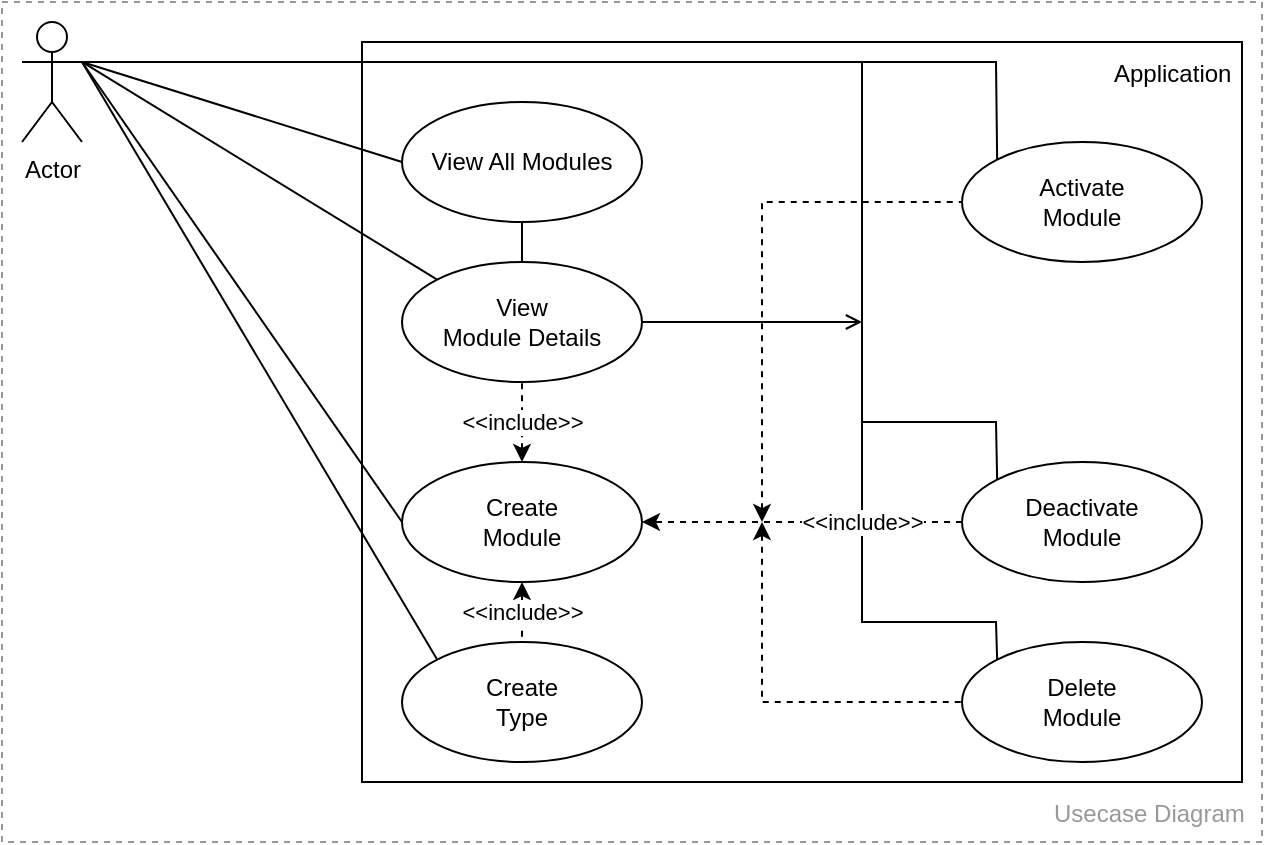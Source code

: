 <mxfile>
    <diagram id="nOcKzkcKtDOCdlmjh1c7" name="Page-1">
        <mxGraphModel dx="1404" dy="567" grid="1" gridSize="10" guides="1" tooltips="1" connect="1" arrows="1" fold="1" page="1" pageScale="1" pageWidth="850" pageHeight="1100" background="#ffffff" math="0" shadow="0">
            <root>
                <mxCell id="0"/>
                <mxCell id="1" parent="0"/>
                <mxCell id="2" value="&lt;span style=&quot;color: rgba(0 , 0 , 0 , 0) ; font-family: monospace ; font-size: 0px&quot;&gt;%3CmxGraphModel%3E%3Croot%3E%3CmxCell%20id%3D%220%22%2F%3E%3CmxCell%20id%3D%221%22%20parent%3D%220%22%2F%3E%3CmxCell%20id%3D%222%22%20value%3D%22Client%22%20style%3D%22shape%3DumlActor%3BverticalLabelPosition%3Dbottom%3BverticalAlign%3Dtop%3Bhtml%3D1%3B%22%20vertex%3D%221%22%20parent%3D%221%22%3E%3CmxGeometry%20x%3D%2240%22%20y%3D%2280%22%20width%3D%2230%22%20height%3D%2260%22%20as%3D%22geometry%22%2F%3E%3C%2FmxCell%3E%3C%2Froot%3E%3C%2FmxGraphModel%3E&lt;/span&gt;" style="rounded=0;whiteSpace=wrap;html=1;fillColor=none;strokeColor=#999999;dashed=1;" parent="1" vertex="1">
                    <mxGeometry width="630" height="420" as="geometry"/>
                </mxCell>
                <mxCell id="94" value="" style="rounded=0;whiteSpace=wrap;html=1;fillColor=none;strokeColor=default;" vertex="1" parent="1">
                    <mxGeometry x="180" y="20" width="440" height="370" as="geometry"/>
                </mxCell>
                <mxCell id="85" value="Usecase Diagram" style="text;strokeColor=none;fillColor=none;align=left;verticalAlign=middle;spacingLeft=4;spacingRight=4;overflow=hidden;points=[[0,0.5],[1,0.5]];portConstraint=eastwest;rotatable=0;fontColor=#999999;" parent="1" vertex="1">
                    <mxGeometry x="520" y="390" width="110" height="30" as="geometry"/>
                </mxCell>
                <mxCell id="126" style="edgeStyle=none;rounded=0;html=1;exitX=0.5;exitY=1;exitDx=0;exitDy=0;entryX=0.5;entryY=0;entryDx=0;entryDy=0;fontColor=#000000;startArrow=none;startFill=0;endArrow=none;endFill=0;" edge="1" parent="1" source="87" target="88">
                    <mxGeometry relative="1" as="geometry"/>
                </mxCell>
                <mxCell id="87" value="View All Modules" style="ellipse;whiteSpace=wrap;html=1;" vertex="1" parent="1">
                    <mxGeometry x="200" y="50" width="120" height="60" as="geometry"/>
                </mxCell>
                <mxCell id="129" style="edgeStyle=none;rounded=0;html=1;exitX=1;exitY=0.5;exitDx=0;exitDy=0;fontColor=#000000;startArrow=none;startFill=0;endArrow=open;endFill=0;" edge="1" parent="1" source="88">
                    <mxGeometry relative="1" as="geometry">
                        <mxPoint x="430" y="160" as="targetPoint"/>
                    </mxGeometry>
                </mxCell>
                <mxCell id="88" value="View&lt;br&gt;Module Details" style="ellipse;whiteSpace=wrap;html=1;" vertex="1" parent="1">
                    <mxGeometry x="200" y="130" width="120" height="60" as="geometry"/>
                </mxCell>
                <mxCell id="89" value="Activate&lt;br&gt;Module" style="ellipse;whiteSpace=wrap;html=1;" vertex="1" parent="1">
                    <mxGeometry x="480" y="70" width="120" height="60" as="geometry"/>
                </mxCell>
                <mxCell id="128" style="edgeStyle=none;rounded=0;html=1;exitX=0;exitY=0;exitDx=0;exitDy=0;fontColor=#000000;startArrow=none;startFill=0;endArrow=none;endFill=0;" edge="1" parent="1" source="90">
                    <mxGeometry relative="1" as="geometry">
                        <mxPoint x="430" y="210" as="targetPoint"/>
                        <Array as="points">
                            <mxPoint x="497" y="210"/>
                        </Array>
                    </mxGeometry>
                </mxCell>
                <mxCell id="90" value="Deactivate&lt;br&gt;Module" style="ellipse;whiteSpace=wrap;html=1;" vertex="1" parent="1">
                    <mxGeometry x="480" y="230" width="120" height="60" as="geometry"/>
                </mxCell>
                <mxCell id="127" style="edgeStyle=none;rounded=0;html=1;exitX=0;exitY=0;exitDx=0;exitDy=0;entryX=0;entryY=0;entryDx=0;entryDy=0;fontColor=#000000;startArrow=none;startFill=0;endArrow=none;endFill=0;" edge="1" parent="1" source="92" target="89">
                    <mxGeometry relative="1" as="geometry">
                        <Array as="points">
                            <mxPoint x="497" y="310"/>
                            <mxPoint x="430" y="310"/>
                            <mxPoint x="430" y="30"/>
                            <mxPoint x="497" y="30"/>
                        </Array>
                    </mxGeometry>
                </mxCell>
                <mxCell id="92" value="Delete&lt;br&gt;Module" style="ellipse;whiteSpace=wrap;html=1;" vertex="1" parent="1">
                    <mxGeometry x="480" y="320" width="120" height="60" as="geometry"/>
                </mxCell>
                <mxCell id="93" value="Create&lt;br&gt;Type" style="ellipse;whiteSpace=wrap;html=1;" vertex="1" parent="1">
                    <mxGeometry x="200" y="320" width="120" height="60" as="geometry"/>
                </mxCell>
                <mxCell id="95" value="Application" style="text;strokeColor=none;fillColor=none;align=left;verticalAlign=middle;spacingLeft=4;spacingRight=4;overflow=hidden;points=[[0,0.5],[1,0.5]];portConstraint=eastwest;rotatable=0;fontColor=#000000;" vertex="1" parent="1">
                    <mxGeometry x="550" y="20" width="70" height="30" as="geometry"/>
                </mxCell>
                <mxCell id="107" style="edgeStyle=none;html=1;exitX=1;exitY=0.333;exitDx=0;exitDy=0;exitPerimeter=0;entryX=0;entryY=0.5;entryDx=0;entryDy=0;fontColor=#000000;endArrow=none;endFill=0;" edge="1" parent="1" source="104" target="87">
                    <mxGeometry relative="1" as="geometry"/>
                </mxCell>
                <mxCell id="108" style="edgeStyle=none;html=1;exitX=1;exitY=0.333;exitDx=0;exitDy=0;exitPerimeter=0;entryX=0;entryY=0.5;entryDx=0;entryDy=0;fontColor=#000000;endArrow=none;endFill=0;" edge="1" parent="1" source="104" target="91">
                    <mxGeometry relative="1" as="geometry"/>
                </mxCell>
                <mxCell id="109" style="edgeStyle=none;html=1;exitX=1;exitY=0.333;exitDx=0;exitDy=0;exitPerimeter=0;entryX=0;entryY=0;entryDx=0;entryDy=0;fontColor=#000000;endArrow=none;endFill=0;" edge="1" parent="1" source="104" target="88">
                    <mxGeometry relative="1" as="geometry"/>
                </mxCell>
                <mxCell id="117" style="edgeStyle=none;html=1;exitX=1;exitY=0.333;exitDx=0;exitDy=0;exitPerimeter=0;entryX=0;entryY=0;entryDx=0;entryDy=0;fontColor=#000000;endArrow=none;endFill=0;" edge="1" parent="1" source="104" target="93">
                    <mxGeometry relative="1" as="geometry"/>
                </mxCell>
                <mxCell id="120" style="edgeStyle=none;html=1;exitX=1;exitY=0.333;exitDx=0;exitDy=0;exitPerimeter=0;fontColor=#000000;endArrow=none;endFill=0;rounded=0;" edge="1" parent="1" source="104">
                    <mxGeometry relative="1" as="geometry">
                        <mxPoint x="430" y="30" as="targetPoint"/>
                        <Array as="points"/>
                    </mxGeometry>
                </mxCell>
                <mxCell id="104" value="Actor" style="shape=umlActor;verticalLabelPosition=bottom;verticalAlign=top;html=1;" vertex="1" parent="1">
                    <mxGeometry x="10" y="10" width="30" height="60" as="geometry"/>
                </mxCell>
                <mxCell id="114" value="&amp;lt;&amp;lt;include&amp;gt;&amp;gt;" style="edgeStyle=none;html=1;entryX=0.5;entryY=1;entryDx=0;entryDy=0;labelBackgroundColor=default;startArrow=classic;startFill=1;endArrow=none;endFill=0;dashed=1;exitX=0.5;exitY=0;exitDx=0;exitDy=0;" edge="1" parent="1" source="91" target="88">
                    <mxGeometry relative="1" as="geometry">
                        <mxPoint x="660.001" y="215.0" as="sourcePoint"/>
                        <mxPoint x="734.659" y="92.18" as="targetPoint"/>
                    </mxGeometry>
                </mxCell>
                <mxCell id="91" value="Create&lt;br&gt;Module" style="ellipse;whiteSpace=wrap;html=1;" vertex="1" parent="1">
                    <mxGeometry x="200" y="230" width="120" height="60" as="geometry"/>
                </mxCell>
                <mxCell id="118" value="&amp;lt;&amp;lt;include&amp;gt;&amp;gt;" style="edgeStyle=none;html=1;entryX=0.5;entryY=0;entryDx=0;entryDy=0;labelBackgroundColor=default;startArrow=classic;startFill=1;endArrow=none;endFill=0;dashed=1;exitX=0.5;exitY=1;exitDx=0;exitDy=0;" edge="1" parent="1" source="91" target="93">
                    <mxGeometry relative="1" as="geometry">
                        <mxPoint x="50.001" y="390.0" as="sourcePoint"/>
                        <mxPoint x="124.659" y="267.18" as="targetPoint"/>
                    </mxGeometry>
                </mxCell>
                <mxCell id="123" value="&amp;lt;&amp;lt;include&amp;gt;&amp;gt;" style="edgeStyle=none;html=1;entryX=1;entryY=0.5;entryDx=0;entryDy=0;labelBackgroundColor=default;startArrow=none;startFill=0;endArrow=classic;endFill=1;dashed=1;exitX=0;exitY=0.5;exitDx=0;exitDy=0;" edge="1" parent="1" source="90" target="91">
                    <mxGeometry x="-0.375" relative="1" as="geometry">
                        <mxPoint x="388.001" y="320.0" as="sourcePoint"/>
                        <mxPoint x="462.659" y="197.18" as="targetPoint"/>
                        <mxPoint as="offset"/>
                    </mxGeometry>
                </mxCell>
                <mxCell id="130" style="edgeStyle=none;html=1;entryX=0;entryY=0.5;entryDx=0;entryDy=0;fontColor=#000000;startArrow=classic;startFill=1;endArrow=none;endFill=0;dashed=1;rounded=0;" edge="1" parent="1" target="92">
                    <mxGeometry relative="1" as="geometry">
                        <mxPoint x="380" y="260" as="sourcePoint"/>
                        <mxPoint x="490.0" y="360" as="targetPoint"/>
                        <Array as="points">
                            <mxPoint x="380" y="350"/>
                        </Array>
                    </mxGeometry>
                </mxCell>
                <mxCell id="131" style="edgeStyle=none;html=1;entryX=0;entryY=0.5;entryDx=0;entryDy=0;fontColor=#000000;startArrow=classic;startFill=1;endArrow=none;endFill=0;dashed=1;rounded=0;" edge="1" parent="1" target="89">
                    <mxGeometry relative="1" as="geometry">
                        <mxPoint x="380" y="260" as="sourcePoint"/>
                        <mxPoint x="490.0" y="360" as="targetPoint"/>
                        <Array as="points">
                            <mxPoint x="380" y="100"/>
                        </Array>
                    </mxGeometry>
                </mxCell>
            </root>
        </mxGraphModel>
    </diagram>
</mxfile>